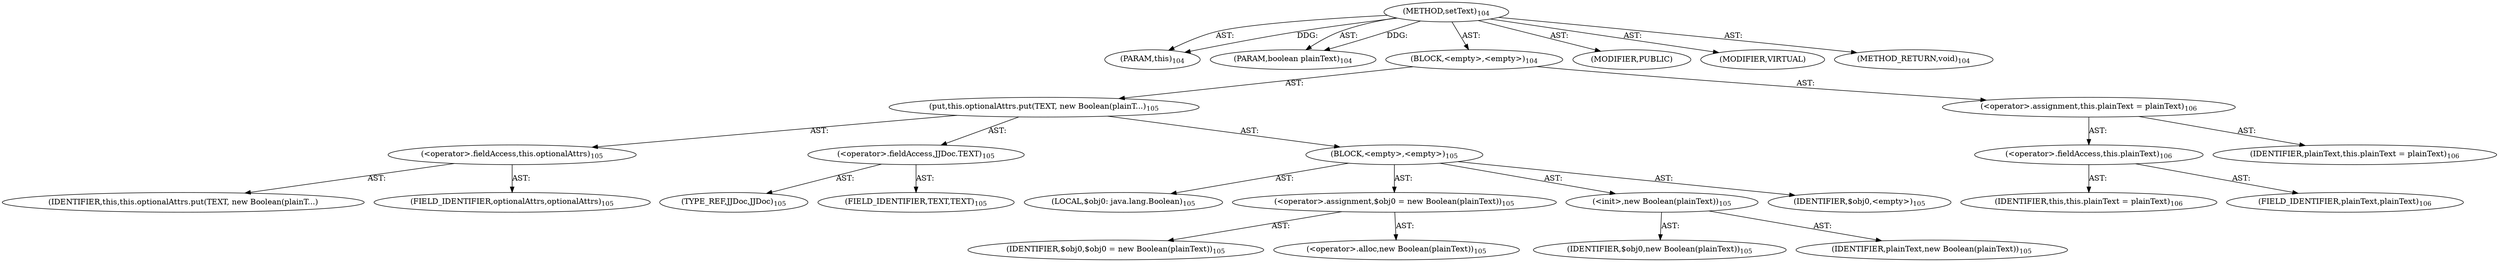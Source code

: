 digraph "setText" {  
"111669149696" [label = <(METHOD,setText)<SUB>104</SUB>> ]
"115964116992" [label = <(PARAM,this)<SUB>104</SUB>> ]
"115964116998" [label = <(PARAM,boolean plainText)<SUB>104</SUB>> ]
"25769803776" [label = <(BLOCK,&lt;empty&gt;,&lt;empty&gt;)<SUB>104</SUB>> ]
"30064771072" [label = <(put,this.optionalAttrs.put(TEXT, new Boolean(plainT...)<SUB>105</SUB>> ]
"30064771073" [label = <(&lt;operator&gt;.fieldAccess,this.optionalAttrs)<SUB>105</SUB>> ]
"68719476746" [label = <(IDENTIFIER,this,this.optionalAttrs.put(TEXT, new Boolean(plainT...)> ]
"55834574848" [label = <(FIELD_IDENTIFIER,optionalAttrs,optionalAttrs)<SUB>105</SUB>> ]
"30064771074" [label = <(&lt;operator&gt;.fieldAccess,JJDoc.TEXT)<SUB>105</SUB>> ]
"180388626432" [label = <(TYPE_REF,JJDoc,JJDoc)<SUB>105</SUB>> ]
"55834574849" [label = <(FIELD_IDENTIFIER,TEXT,TEXT)<SUB>105</SUB>> ]
"25769803777" [label = <(BLOCK,&lt;empty&gt;,&lt;empty&gt;)<SUB>105</SUB>> ]
"94489280512" [label = <(LOCAL,$obj0: java.lang.Boolean)<SUB>105</SUB>> ]
"30064771075" [label = <(&lt;operator&gt;.assignment,$obj0 = new Boolean(plainText))<SUB>105</SUB>> ]
"68719476747" [label = <(IDENTIFIER,$obj0,$obj0 = new Boolean(plainText))<SUB>105</SUB>> ]
"30064771076" [label = <(&lt;operator&gt;.alloc,new Boolean(plainText))<SUB>105</SUB>> ]
"30064771077" [label = <(&lt;init&gt;,new Boolean(plainText))<SUB>105</SUB>> ]
"68719476748" [label = <(IDENTIFIER,$obj0,new Boolean(plainText))<SUB>105</SUB>> ]
"68719476749" [label = <(IDENTIFIER,plainText,new Boolean(plainText))<SUB>105</SUB>> ]
"68719476750" [label = <(IDENTIFIER,$obj0,&lt;empty&gt;)<SUB>105</SUB>> ]
"30064771078" [label = <(&lt;operator&gt;.assignment,this.plainText = plainText)<SUB>106</SUB>> ]
"30064771079" [label = <(&lt;operator&gt;.fieldAccess,this.plainText)<SUB>106</SUB>> ]
"68719476736" [label = <(IDENTIFIER,this,this.plainText = plainText)<SUB>106</SUB>> ]
"55834574850" [label = <(FIELD_IDENTIFIER,plainText,plainText)<SUB>106</SUB>> ]
"68719476751" [label = <(IDENTIFIER,plainText,this.plainText = plainText)<SUB>106</SUB>> ]
"133143986192" [label = <(MODIFIER,PUBLIC)> ]
"133143986193" [label = <(MODIFIER,VIRTUAL)> ]
"128849018880" [label = <(METHOD_RETURN,void)<SUB>104</SUB>> ]
  "111669149696" -> "115964116992"  [ label = "AST: "] 
  "111669149696" -> "115964116998"  [ label = "AST: "] 
  "111669149696" -> "25769803776"  [ label = "AST: "] 
  "111669149696" -> "133143986192"  [ label = "AST: "] 
  "111669149696" -> "133143986193"  [ label = "AST: "] 
  "111669149696" -> "128849018880"  [ label = "AST: "] 
  "25769803776" -> "30064771072"  [ label = "AST: "] 
  "25769803776" -> "30064771078"  [ label = "AST: "] 
  "30064771072" -> "30064771073"  [ label = "AST: "] 
  "30064771072" -> "30064771074"  [ label = "AST: "] 
  "30064771072" -> "25769803777"  [ label = "AST: "] 
  "30064771073" -> "68719476746"  [ label = "AST: "] 
  "30064771073" -> "55834574848"  [ label = "AST: "] 
  "30064771074" -> "180388626432"  [ label = "AST: "] 
  "30064771074" -> "55834574849"  [ label = "AST: "] 
  "25769803777" -> "94489280512"  [ label = "AST: "] 
  "25769803777" -> "30064771075"  [ label = "AST: "] 
  "25769803777" -> "30064771077"  [ label = "AST: "] 
  "25769803777" -> "68719476750"  [ label = "AST: "] 
  "30064771075" -> "68719476747"  [ label = "AST: "] 
  "30064771075" -> "30064771076"  [ label = "AST: "] 
  "30064771077" -> "68719476748"  [ label = "AST: "] 
  "30064771077" -> "68719476749"  [ label = "AST: "] 
  "30064771078" -> "30064771079"  [ label = "AST: "] 
  "30064771078" -> "68719476751"  [ label = "AST: "] 
  "30064771079" -> "68719476736"  [ label = "AST: "] 
  "30064771079" -> "55834574850"  [ label = "AST: "] 
  "111669149696" -> "115964116992"  [ label = "DDG: "] 
  "111669149696" -> "115964116998"  [ label = "DDG: "] 
}
